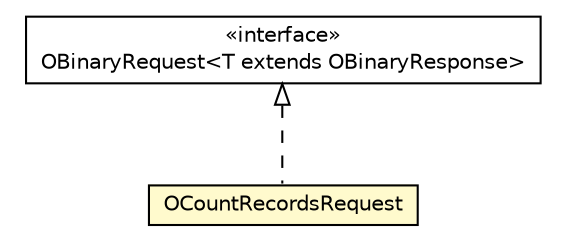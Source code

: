 #!/usr/local/bin/dot
#
# Class diagram 
# Generated by UMLGraph version R5_6-24-gf6e263 (http://www.umlgraph.org/)
#

digraph G {
	edge [fontname="Helvetica",fontsize=10,labelfontname="Helvetica",labelfontsize=10];
	node [fontname="Helvetica",fontsize=10,shape=plaintext];
	nodesep=0.25;
	ranksep=0.5;
	// com.orientechnologies.orient.client.remote.OBinaryRequest<T extends com.orientechnologies.orient.client.remote.OBinaryResponse>
	c2538451 [label=<<table title="com.orientechnologies.orient.client.remote.OBinaryRequest" border="0" cellborder="1" cellspacing="0" cellpadding="2" port="p" href="../OBinaryRequest.html">
		<tr><td><table border="0" cellspacing="0" cellpadding="1">
<tr><td align="center" balign="center"> &#171;interface&#187; </td></tr>
<tr><td align="center" balign="center"> OBinaryRequest&lt;T extends OBinaryResponse&gt; </td></tr>
		</table></td></tr>
		</table>>, URL="../OBinaryRequest.html", fontname="Helvetica", fontcolor="black", fontsize=10.0];
	// com.orientechnologies.orient.client.remote.message.OCountRecordsRequest
	c2538598 [label=<<table title="com.orientechnologies.orient.client.remote.message.OCountRecordsRequest" border="0" cellborder="1" cellspacing="0" cellpadding="2" port="p" bgcolor="lemonChiffon" href="./OCountRecordsRequest.html">
		<tr><td><table border="0" cellspacing="0" cellpadding="1">
<tr><td align="center" balign="center"> OCountRecordsRequest </td></tr>
		</table></td></tr>
		</table>>, URL="./OCountRecordsRequest.html", fontname="Helvetica", fontcolor="black", fontsize=10.0];
	//com.orientechnologies.orient.client.remote.message.OCountRecordsRequest implements com.orientechnologies.orient.client.remote.OBinaryRequest<T extends com.orientechnologies.orient.client.remote.OBinaryResponse>
	c2538451:p -> c2538598:p [dir=back,arrowtail=empty,style=dashed];
}


